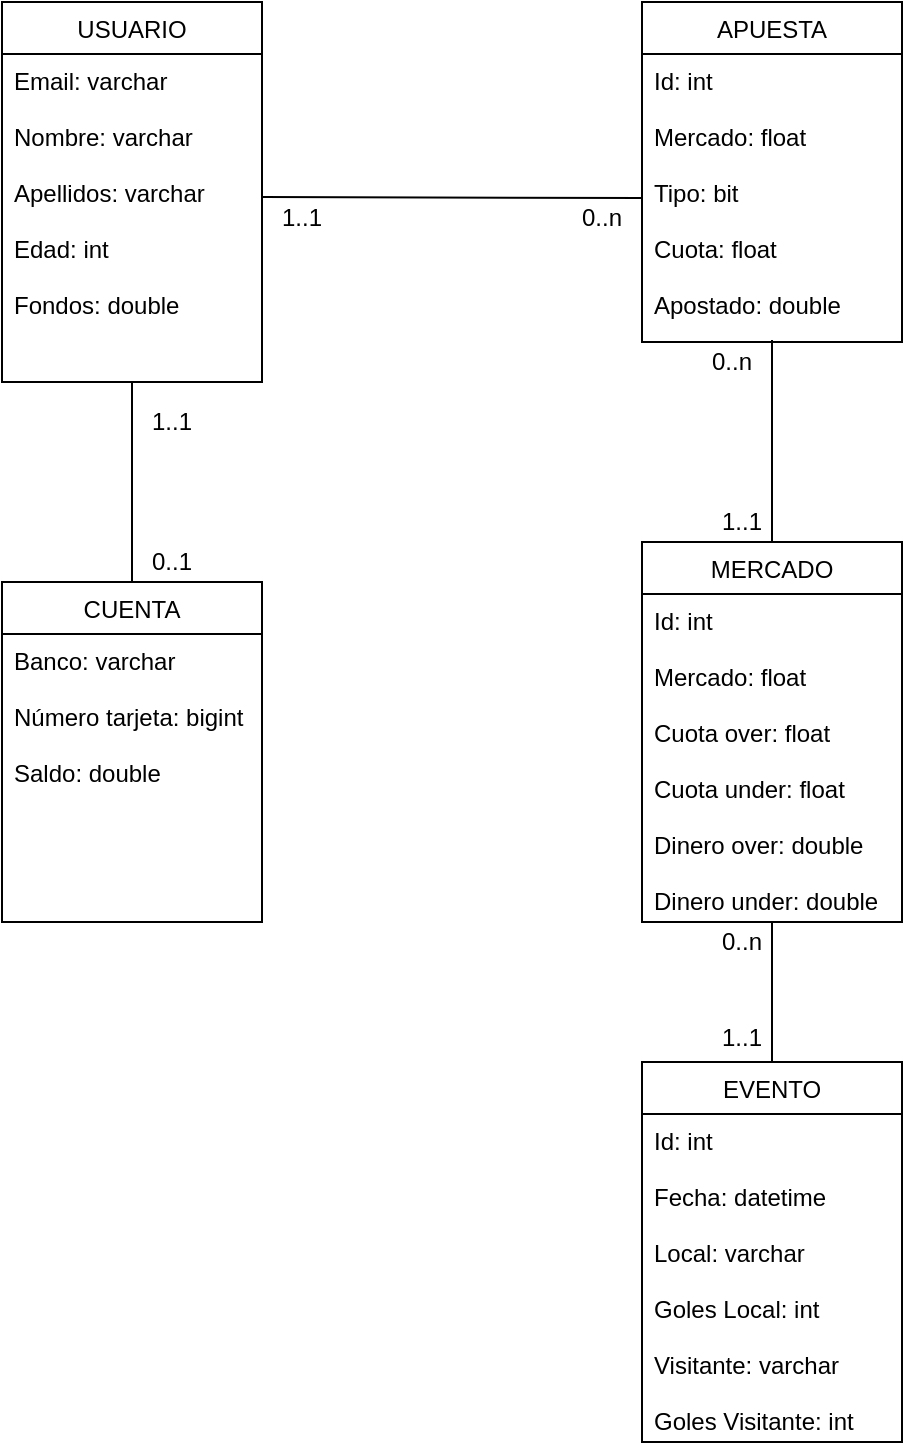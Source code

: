 <mxfile version="12.1.0" type="device" pages="1"><diagram id="2VxZGO68ZqQD4nt9917c" name="Page-1"><mxGraphModel dx="904" dy="852" grid="1" gridSize="10" guides="1" tooltips="1" connect="1" arrows="1" fold="1" page="1" pageScale="1" pageWidth="827" pageHeight="1169" math="0" shadow="0"><root><mxCell id="0"/><mxCell id="1" parent="0"/><mxCell id="4smF6gf7_sTRX478Lm-M-1" value="USUARIO" style="swimlane;fontStyle=0;childLayout=stackLayout;horizontal=1;startSize=26;fillColor=none;horizontalStack=0;resizeParent=1;resizeParentMax=0;resizeLast=0;collapsible=1;marginBottom=0;strokeWidth=1;" parent="1" vertex="1"><mxGeometry x="80" y="40" width="130" height="190" as="geometry"><mxRectangle x="80" y="40" width="80" height="26" as="alternateBounds"/></mxGeometry></mxCell><mxCell id="4smF6gf7_sTRX478Lm-M-2" value="Email: varchar&#10;&#10;Nombre: varchar&#10;&#10;Apellidos: varchar&#10;&#10;Edad: int&#10;&#10;Fondos: double" style="text;strokeColor=none;fillColor=none;align=left;verticalAlign=top;spacingLeft=4;spacingRight=4;overflow=hidden;rotatable=0;points=[[0,0.5],[1,0.5]];portConstraint=eastwest;strokeWidth=1;" parent="4smF6gf7_sTRX478Lm-M-1" vertex="1"><mxGeometry y="26" width="130" height="164" as="geometry"/></mxCell><mxCell id="4smF6gf7_sTRX478Lm-M-5" value="CUENTA" style="swimlane;fontStyle=0;childLayout=stackLayout;horizontal=1;startSize=26;fillColor=none;horizontalStack=0;resizeParent=1;resizeParentMax=0;resizeLast=0;collapsible=1;marginBottom=0;strokeWidth=1;" parent="1" vertex="1"><mxGeometry x="80" y="330" width="130" height="170" as="geometry"><mxRectangle x="80" y="40" width="80" height="26" as="alternateBounds"/></mxGeometry></mxCell><mxCell id="4smF6gf7_sTRX478Lm-M-6" value="Banco: varchar&#10;&#10;Número tarjeta: bigint&#10;&#10;Saldo: double" style="text;strokeColor=none;fillColor=none;align=left;verticalAlign=top;spacingLeft=4;spacingRight=4;overflow=hidden;rotatable=0;points=[[0,0.5],[1,0.5]];portConstraint=eastwest;strokeWidth=1;" parent="4smF6gf7_sTRX478Lm-M-5" vertex="1"><mxGeometry y="26" width="130" height="144" as="geometry"/></mxCell><mxCell id="4smF6gf7_sTRX478Lm-M-7" value="APUESTA" style="swimlane;fontStyle=0;childLayout=stackLayout;horizontal=1;startSize=26;fillColor=none;horizontalStack=0;resizeParent=1;resizeParentMax=0;resizeLast=0;collapsible=1;marginBottom=0;strokeWidth=1;" parent="1" vertex="1"><mxGeometry x="400" y="40" width="130" height="170" as="geometry"><mxRectangle x="80" y="40" width="80" height="26" as="alternateBounds"/></mxGeometry></mxCell><mxCell id="4smF6gf7_sTRX478Lm-M-8" value="Id: int&#10;&#10;Mercado: float&#10;&#10;Tipo: bit&#10;&#10;Cuota: float&#10;&#10;Apostado: double" style="text;strokeColor=none;fillColor=none;align=left;verticalAlign=top;spacingLeft=4;spacingRight=4;overflow=hidden;rotatable=0;points=[[0,0.5],[1,0.5]];portConstraint=eastwest;strokeWidth=1;" parent="4smF6gf7_sTRX478Lm-M-7" vertex="1"><mxGeometry y="26" width="130" height="144" as="geometry"/></mxCell><mxCell id="4smF6gf7_sTRX478Lm-M-9" value="EVENTO" style="swimlane;fontStyle=0;childLayout=stackLayout;horizontal=1;startSize=26;fillColor=none;horizontalStack=0;resizeParent=1;resizeParentMax=0;resizeLast=0;collapsible=1;marginBottom=0;strokeWidth=1;" parent="1" vertex="1"><mxGeometry x="400" y="570" width="130" height="190" as="geometry"><mxRectangle x="80" y="40" width="80" height="26" as="alternateBounds"/></mxGeometry></mxCell><mxCell id="4smF6gf7_sTRX478Lm-M-10" value="Id: int&#10;&#10;Fecha: datetime&#10;&#10;Local: varchar&#10;&#10;Goles Local: int&#10;&#10;Visitante: varchar&#10;&#10;Goles Visitante: int" style="text;strokeColor=none;fillColor=none;align=left;verticalAlign=top;spacingLeft=4;spacingRight=4;overflow=hidden;rotatable=0;points=[[0,0.5],[1,0.5]];portConstraint=eastwest;strokeWidth=1;" parent="4smF6gf7_sTRX478Lm-M-9" vertex="1"><mxGeometry y="26" width="130" height="164" as="geometry"/></mxCell><mxCell id="4smF6gf7_sTRX478Lm-M-19" value="MERCADO" style="swimlane;fontStyle=0;childLayout=stackLayout;horizontal=1;startSize=26;fillColor=none;horizontalStack=0;resizeParent=1;resizeParentMax=0;resizeLast=0;collapsible=1;marginBottom=0;strokeWidth=1;" parent="1" vertex="1"><mxGeometry x="400" y="310" width="130" height="190" as="geometry"><mxRectangle x="80" y="40" width="80" height="26" as="alternateBounds"/></mxGeometry></mxCell><mxCell id="4smF6gf7_sTRX478Lm-M-20" value="Id: int&#10;&#10;Mercado: float&#10;&#10;Cuota over: float&#10;&#10;Cuota under: float&#10;&#10;Dinero over: double&#10;&#10;Dinero under: double" style="text;strokeColor=none;fillColor=none;align=left;verticalAlign=top;spacingLeft=4;spacingRight=4;overflow=hidden;rotatable=0;points=[[0,0.5],[1,0.5]];portConstraint=eastwest;strokeWidth=1;" parent="4smF6gf7_sTRX478Lm-M-19" vertex="1"><mxGeometry y="26" width="130" height="164" as="geometry"/></mxCell><mxCell id="4smF6gf7_sTRX478Lm-M-21" value="" style="endArrow=none;html=1;exitX=1.003;exitY=0.436;exitDx=0;exitDy=0;entryX=0;entryY=0.5;entryDx=0;entryDy=0;strokeWidth=1;exitPerimeter=0;" parent="1" source="4smF6gf7_sTRX478Lm-M-2" target="4smF6gf7_sTRX478Lm-M-8" edge="1"><mxGeometry width="50" height="50" relative="1" as="geometry"><mxPoint x="260" y="160" as="sourcePoint"/><mxPoint x="330" y="190" as="targetPoint"/></mxGeometry></mxCell><mxCell id="4smF6gf7_sTRX478Lm-M-22" value="" style="endArrow=none;html=1;entryX=0.5;entryY=0;entryDx=0;entryDy=0;strokeWidth=1;" parent="1" target="4smF6gf7_sTRX478Lm-M-5" edge="1"><mxGeometry width="50" height="50" relative="1" as="geometry"><mxPoint x="145" y="230" as="sourcePoint"/><mxPoint x="325" y="250" as="targetPoint"/></mxGeometry></mxCell><mxCell id="4smF6gf7_sTRX478Lm-M-24" value="" style="endArrow=none;html=1;entryX=0.5;entryY=0;entryDx=0;entryDy=0;strokeWidth=1;" parent="1" edge="1" target="4smF6gf7_sTRX478Lm-M-19"><mxGeometry width="50" height="50" relative="1" as="geometry"><mxPoint x="465" y="209" as="sourcePoint"/><mxPoint x="465" y="300" as="targetPoint"/></mxGeometry></mxCell><mxCell id="4smF6gf7_sTRX478Lm-M-29" value="0..1" style="text;html=1;strokeColor=none;fillColor=none;align=center;verticalAlign=middle;whiteSpace=wrap;rounded=0;strokeWidth=1;" parent="1" vertex="1"><mxGeometry x="145" y="310" width="40" height="20" as="geometry"/></mxCell><mxCell id="4smF6gf7_sTRX478Lm-M-30" value="1..1" style="text;html=1;strokeColor=none;fillColor=none;align=center;verticalAlign=middle;whiteSpace=wrap;rounded=0;strokeWidth=1;" parent="1" vertex="1"><mxGeometry x="145" y="240" width="40" height="20" as="geometry"/></mxCell><mxCell id="4smF6gf7_sTRX478Lm-M-31" value="0..n" style="text;html=1;strokeColor=none;fillColor=none;align=center;verticalAlign=middle;whiteSpace=wrap;rounded=0;strokeWidth=1;" parent="1" vertex="1"><mxGeometry x="360" y="138" width="40" height="20" as="geometry"/></mxCell><mxCell id="4smF6gf7_sTRX478Lm-M-32" value="1..1" style="text;html=1;strokeColor=none;fillColor=none;align=center;verticalAlign=middle;whiteSpace=wrap;rounded=0;strokeWidth=1;" parent="1" vertex="1"><mxGeometry x="210" y="138" width="40" height="20" as="geometry"/></mxCell><mxCell id="4smF6gf7_sTRX478Lm-M-33" value="0..n" style="text;html=1;strokeColor=none;fillColor=none;align=center;verticalAlign=middle;whiteSpace=wrap;rounded=0;strokeWidth=1;" parent="1" vertex="1"><mxGeometry x="425" y="210" width="40" height="20" as="geometry"/></mxCell><mxCell id="bs8sPy987yeiJLkpw_wr-1" value="" style="endArrow=none;html=1;strokeWidth=1;entryX=0.5;entryY=0;entryDx=0;entryDy=0;" edge="1" parent="1" target="4smF6gf7_sTRX478Lm-M-9"><mxGeometry width="50" height="50" relative="1" as="geometry"><mxPoint x="465" y="500" as="sourcePoint"/><mxPoint x="380" y="550" as="targetPoint"/></mxGeometry></mxCell><mxCell id="bs8sPy987yeiJLkpw_wr-2" value="1..1" style="text;html=1;strokeColor=none;fillColor=none;align=center;verticalAlign=middle;whiteSpace=wrap;rounded=0;strokeWidth=1;" vertex="1" parent="1"><mxGeometry x="430" y="290" width="40" height="20" as="geometry"/></mxCell><mxCell id="bs8sPy987yeiJLkpw_wr-3" value="0..n" style="text;html=1;strokeColor=none;fillColor=none;align=center;verticalAlign=middle;whiteSpace=wrap;rounded=0;strokeWidth=1;" vertex="1" parent="1"><mxGeometry x="430" y="500" width="40" height="20" as="geometry"/></mxCell><mxCell id="bs8sPy987yeiJLkpw_wr-4" value="1..1" style="text;html=1;strokeColor=none;fillColor=none;align=center;verticalAlign=middle;whiteSpace=wrap;rounded=0;strokeWidth=1;" vertex="1" parent="1"><mxGeometry x="430" y="548" width="40" height="20" as="geometry"/></mxCell></root></mxGraphModel></diagram></mxfile>